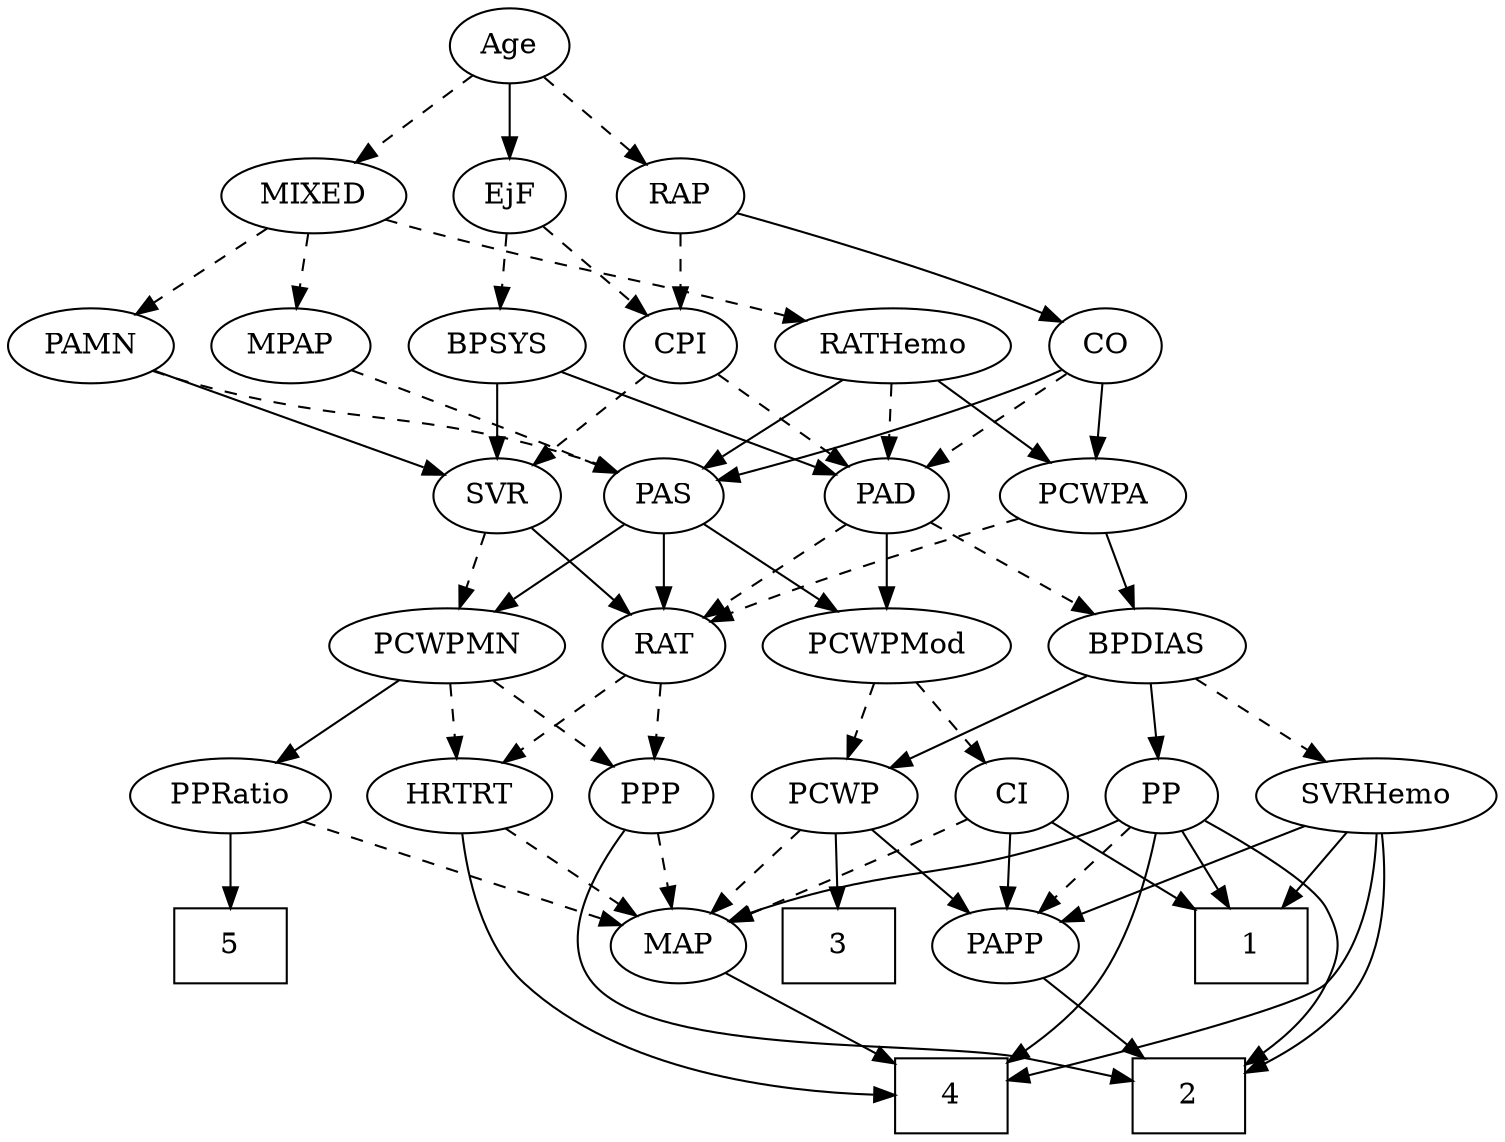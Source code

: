 strict digraph {
	graph [bb="0,0,664.44,540"];
	node [label="\N"];
	1	[height=0.5,
		pos="79.046,90",
		shape=box,
		width=0.75];
	2	[height=0.5,
		pos="176.05,18",
		shape=box,
		width=0.75];
	3	[height=0.5,
		pos="309.05,90",
		shape=box,
		width=0.75];
	4	[height=0.5,
		pos="272.05,18",
		shape=box,
		width=0.75];
	5	[height=0.5,
		pos="559.05,90",
		shape=box,
		width=0.75];
	Age	[height=0.5,
		pos="443.05,522",
		width=0.75];
	EjF	[height=0.5,
		pos="443.05,450",
		width=0.75];
	Age -> EjF	[pos="e,443.05,468.1 443.05,503.7 443.05,495.98 443.05,486.71 443.05,478.11",
		style=solid];
	RAP	[height=0.5,
		pos="365.05,450",
		width=0.77632];
	Age -> RAP	[pos="e,380.69,465.04 427.64,507.17 416.38,497.07 400.94,483.21 388.21,471.79",
		style=dashed];
	MIXED	[height=0.5,
		pos="533.05,450",
		width=1.1193];
	Age -> MIXED	[pos="e,513.69,466.05 459.97,507.83 472.86,497.81 490.87,483.81 505.78,472.21",
		style=dashed];
	BPSYS	[height=0.5,
		pos="448.05,378",
		width=1.0471];
	EjF -> BPSYS	[pos="e,446.82,396.1 444.28,431.7 444.83,423.98 445.49,414.71 446.11,406.11",
		style=dashed];
	CPI	[height=0.5,
		pos="365.05,378",
		width=0.75];
	EjF -> CPI	[pos="e,380.42,392.8 427.64,435.17 416.31,425.01 400.74,411.03 387.96,399.56",
		style=dashed];
	CO	[height=0.5,
		pos="177.05,378",
		width=0.75];
	RAP -> CO	[pos="e,198.2,389.44 340.53,441.34 310.24,431.66 257.28,414.1 213.05,396 211.22,395.25 209.36,394.46 207.49,393.65",
		style=solid];
	RAP -> CPI	[pos="e,365.05,396.1 365.05,431.7 365.05,423.98 365.05,414.71 365.05,406.11",
		style=dashed];
	MPAP	[height=0.5,
		pos="539.05,378",
		width=0.97491];
	MIXED -> MPAP	[pos="e,537.58,396.1 534.53,431.7 535.19,423.98 535.98,414.71 536.72,406.11",
		style=dashed];
	PAMN	[height=0.5,
		pos="628.05,378",
		width=1.011];
	MIXED -> PAMN	[pos="e,608.58,393.35 553.19,434.15 566.85,424.09 585.09,410.65 600.14,399.56",
		style=dashed];
	RATHemo	[height=0.5,
		pos="271.05,378",
		width=1.3721];
	MIXED -> RATHemo	[pos="e,307.79,390.07 501.46,438.65 494.13,436.36 486.34,434.02 479.05,432 412.97,413.7 395.3,413.65 329.05,396 325.27,395 321.38,393.92 \
317.47,392.83",
		style=dashed];
	PAS	[height=0.5,
		pos="372.05,306",
		width=0.75];
	MPAP -> PAS	[pos="e,393.88,316.6 512.51,366.18 486.58,355.57 446.02,338.86 411.05,324 408.52,322.93 405.91,321.81 403.28,320.68",
		style=dashed];
	PAD	[height=0.5,
		pos="275.05,306",
		width=0.79437];
	BPSYS -> PAD	[pos="e,298.6,316.53 420.25,365.75 389.69,353.39 340.64,333.54 308.12,320.38",
		style=solid];
	SVR	[height=0.5,
		pos="448.05,306",
		width=0.77632];
	BPSYS -> SVR	[pos="e,448.05,324.1 448.05,359.7 448.05,351.98 448.05,342.71 448.05,334.11",
		style=solid];
	RAT	[height=0.5,
		pos="372.05,234",
		width=0.75827];
	PAD -> RAT	[pos="e,354.21,247.87 293.29,291.83 308.15,281.11 329.32,265.83 345.97,253.82",
		style=dashed];
	PCWPMod	[height=0.5,
		pos="275.05,234",
		width=1.4443];
	PAD -> PCWPMod	[pos="e,275.05,252.1 275.05,287.7 275.05,279.98 275.05,270.71 275.05,262.11",
		style=solid];
	BPDIAS	[height=0.5,
		pos="163.05,234",
		width=1.1735];
	PAD -> BPDIAS	[pos="e,185.8,249.22 255.54,292.81 238.69,282.28 214.03,266.87 194.42,254.61",
		style=dashed];
	CO -> PAD	[pos="e,256.85,319.99 195.02,364.16 209.98,353.47 231.5,338.1 248.46,325.99",
		style=dashed];
	CO -> PAS	[pos="e,347.75,314.11 198.18,366.51 203.02,364.25 208.17,361.96 213.05,360 255.32,343.04 305.36,327 337.85,317.1",
		style=solid];
	PCWPA	[height=0.5,
		pos="183.05,306",
		width=1.1555];
	CO -> PCWPA	[pos="e,181.58,324.1 178.53,359.7 179.19,351.98 179.98,342.71 180.72,334.11",
		style=solid];
	PAS -> RAT	[pos="e,372.05,252.1 372.05,287.7 372.05,279.98 372.05,270.71 372.05,262.11",
		style=solid];
	PAS -> PCWPMod	[pos="e,296.45,250.45 354.25,292.16 340.37,282.14 320.8,268.02 304.58,256.31",
		style=solid];
	PCWPMN	[height=0.5,
		pos="467.05,234",
		width=1.3902];
	PAS -> PCWPMN	[pos="e,446.08,250.45 389.47,292.16 402.94,282.24 421.89,268.27 437.69,256.63",
		style=solid];
	PAMN -> PAS	[pos="e,393.61,317.33 600.67,365.89 594.9,363.76 588.82,361.68 583.05,360 508.07,338.13 485.45,347.73 411.05,324 408.43,323.17 405.75,\
322.22 403.09,321.2",
		style=dashed];
	PAMN -> SVR	[pos="e,471.5,316.12 600.32,366.22 568.18,353.72 515.28,333.15 481.05,319.84",
		style=solid];
	RATHemo -> PAD	[pos="e,274.07,324.1 272.03,359.7 272.48,351.98 273,342.71 273.5,334.11",
		style=dashed];
	RATHemo -> PAS	[pos="e,353.88,319.59 292.96,361.81 308.33,351.16 328.97,336.85 345.31,325.53",
		style=solid];
	RATHemo -> PCWPA	[pos="e,202.22,322.25 251.52,361.46 239.36,351.79 223.54,339.21 210.17,328.58",
		style=solid];
	CPI -> PAD	[pos="e,292.51,320.58 348.12,363.83 334.71,353.41 315.78,338.68 300.54,326.83",
		style=dashed];
	CPI -> SVR	[pos="e,431.68,320.8 381.44,363.17 393.49,353.01 410.07,339.03 423.67,327.56",
		style=dashed];
	PPP	[height=0.5,
		pos="377.05,162",
		width=0.75];
	RAT -> PPP	[pos="e,375.82,180.1 373.28,215.7 373.83,207.98 374.49,198.71 375.11,190.11",
		style=dashed];
	HRTRT	[height=0.5,
		pos="462.05,162",
		width=1.1013];
	RAT -> HRTRT	[pos="e,443.01,177.8 388.97,219.83 401.95,209.74 420.11,195.62 435.08,183.98",
		style=dashed];
	SVR -> RAT	[pos="e,387.4,249.14 432.67,290.83 421.85,280.87 407.19,267.37 394.99,256.14",
		style=solid];
	SVR -> PCWPMN	[pos="e,462.36,252.28 452.64,288.05 454.76,280.26 457.32,270.82 459.7,262.08",
		style=dashed];
	PCWP	[height=0.5,
		pos="297.05,162",
		width=0.97491];
	PCWPMod -> PCWP	[pos="e,291.62,180.28 280.37,216.05 282.82,208.26 285.79,198.82 288.54,190.08",
		style=dashed];
	CI	[height=0.5,
		pos="217.05,162",
		width=0.75];
	PCWPMod -> CI	[pos="e,229.51,178.04 261.3,216.41 253.76,207.31 244.3,195.9 236.07,185.96",
		style=dashed];
	PCWPA -> RAT	[pos="e,350.89,245.45 215.96,294.74 247.2,284.72 295.31,268.62 336.05,252 337.87,251.26 339.73,250.47 341.61,249.65",
		style=dashed];
	PCWPA -> BPDIAS	[pos="e,167.98,252.28 178.2,288.05 175.98,280.26 173.28,270.82 170.78,262.08",
		style=solid];
	PCWPMN -> PPP	[pos="e,393.94,176.14 447.07,217.46 433.74,207.09 416.11,193.38 401.87,182.31",
		style=dashed];
	PPRatio	[height=0.5,
		pos="559.05,162",
		width=1.1013];
	PCWPMN -> PPRatio	[pos="e,539.63,177.77 487.46,217.46 500.47,207.57 517.49,194.62 531.66,183.83",
		style=solid];
	PCWPMN -> HRTRT	[pos="e,463.27,180.1 465.81,215.7 465.26,207.98 464.6,198.71 463.98,190.11",
		style=dashed];
	SVRHemo	[height=0.5,
		pos="50.046,162",
		width=1.3902];
	SVRHemo -> 1	[pos="e,71.889,108.28 57.066,144.05 60.33,136.18 64.29,126.62 67.945,117.79",
		style=solid];
	SVRHemo -> 2	[pos="e,149.02,18.622 33.165,144.83 15.731,126.13 -6.7413,94.981 10.046,72 39.386,31.832 99.517,21.398 138.78,19.074",
		style=solid];
	SVRHemo -> 4	[pos="e,244.97,27.083 42.46,144.2 34.895,124.63 26.566,92.36 43.046,72 91.362,12.307 137.51,54.478 212.05,36 219.57,34.134 227.58,31.982 \
235.22,29.85",
		style=solid];
	PAPP	[height=0.5,
		pos="194.05,90",
		width=0.88464];
	SVRHemo -> PAPP	[pos="e,170.42,102.49 78.495,147.17 102.33,135.58 136.38,119.03 161.34,106.9",
		style=solid];
	BPDIAS -> SVRHemo	[pos="e,74.049,177.87 140.18,218.83 123.66,208.6 101.12,194.64 82.71,183.23",
		style=dashed];
	PP	[height=0.5,
		pos="145.05,162",
		width=0.75];
	BPDIAS -> PP	[pos="e,149.36,179.79 158.69,216.05 156.65,208.14 154.18,198.54 151.91,189.69",
		style=solid];
	BPDIAS -> PCWP	[pos="e,273.09,175.51 188.88,219.5 210.27,208.33 240.8,192.38 263.97,180.28",
		style=solid];
	MAP	[height=0.5,
		pos="423.05,90",
		width=0.84854];
	MAP -> 4	[pos="e,299.17,31.573 399.78,78.216 375.4,66.914 336.77,49.006 308.37,35.84",
		style=solid];
	PP -> 1	[pos="e,95.112,108.04 131.05,146.15 122.67,137.26 111.8,125.74 102.17,115.53",
		style=solid];
	PP -> 2	[pos="e,166.92,36.169 144.97,144 145.26,125.89 146.8,96.504 153.05,72 155.32,63.058 158.94,53.698 162.63,45.375",
		style=solid];
	PP -> 4	[pos="e,268.39,36.149 166.09,150.59 189.41,138.72 225.04,119.49 235.05,108 250.53,90.216 260.18,65.046 265.72,46.009",
		style=solid];
	PP -> MAP	[pos="e,394.99,97.124 165.65,150.29 170.61,148 175.94,145.74 181.05,144 182.26,143.58 317.3,114.08 385.1,99.282",
		style=solid];
	PP -> PAPP	[pos="e,182.86,106.98 155.92,145.46 162.11,136.62 170.01,125.34 177.01,115.34",
		style=dashed];
	PPP -> 2	[pos="e,203.27,26.85 375.41,143.81 372.6,123.85 365.07,91.213 345.05,72 340.14,67.292 261.3,43.779 213.06,29.701",
		style=solid];
	PPP -> MAP	[pos="e,412.33,107.31 387.48,145.12 393.17,136.47 400.32,125.58 406.73,115.83",
		style=dashed];
	PPRatio -> 5	[pos="e,559.05,108.1 559.05,143.7 559.05,135.98 559.05,126.71 559.05,118.11",
		style=solid];
	PPRatio -> MAP	[pos="e,445.47,102.54 533.78,148 511.4,136.48 478.64,119.61 454.55,107.22",
		style=dashed];
	PCWP -> 3	[pos="e,306.08,108.28 299.95,144.05 301.27,136.35 302.87,127.03 304.35,118.36",
		style=solid];
	PCWP -> MAP	[pos="e,401.35,103.06 320.16,148.16 340.51,136.85 370.31,120.3 392.6,107.91",
		style=dashed];
	PCWP -> PAPP	[pos="e,213.65,104.33 276.7,147.17 261.12,136.58 239.45,121.86 222.21,110.14",
		style=solid];
	CI -> 1	[pos="e,106.39,104.87 196.09,150.37 174.73,139.54 141.19,122.52 115.48,109.48",
		style=solid];
	CI -> MAP	[pos="e,395.85,98.217 238.15,150.43 242.99,148.18 248.15,145.91 253.05,144 298.01,126.47 351.34,110.62 386.12,100.91",
		style=dashed];
	CI -> PAPP	[pos="e,199.56,107.79 211.48,144.05 208.85,136.06 205.65,126.33 202.72,117.4",
		style=solid];
	PAPP -> 2	[pos="e,180.49,36.275 189.69,72.055 187.68,64.261 185.26,54.822 183.01,46.079",
		style=solid];
	HRTRT -> 4	[pos="e,299.26,22.509 467.89,144.01 473.42,124.54 478.76,92.665 463.05,72 444.52,47.64 359.55,31.547 309.4,23.991",
		style=solid];
	HRTRT -> MAP	[pos="e,432.22,107.47 452.8,144.41 448.14,136.04 442.38,125.71 437.18,116.37",
		style=dashed];
}
